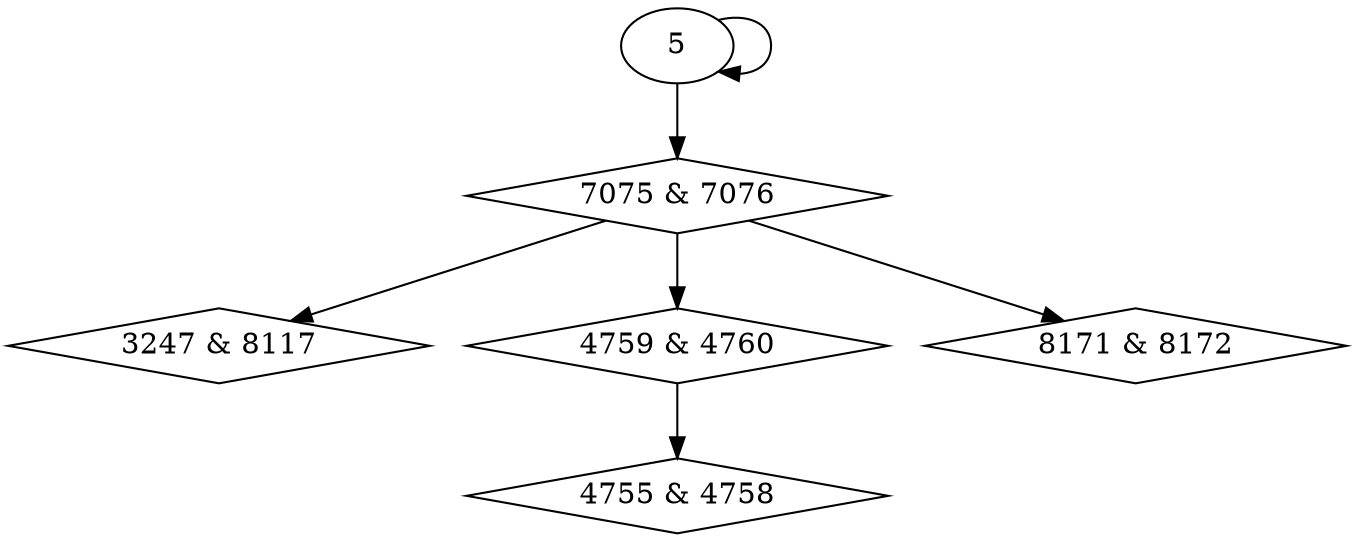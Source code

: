 digraph {
0 [label = "3247 & 8117", shape = diamond];
1 [label = "4755 & 4758", shape = diamond];
2 [label = "4759 & 4760", shape = diamond];
3 [label = "7075 & 7076", shape = diamond];
4 [label = "8171 & 8172", shape = diamond];
3 -> 0;
2 -> 1;
3 -> 2;
5 -> 3;
3 -> 4;
5 -> 5;
}
